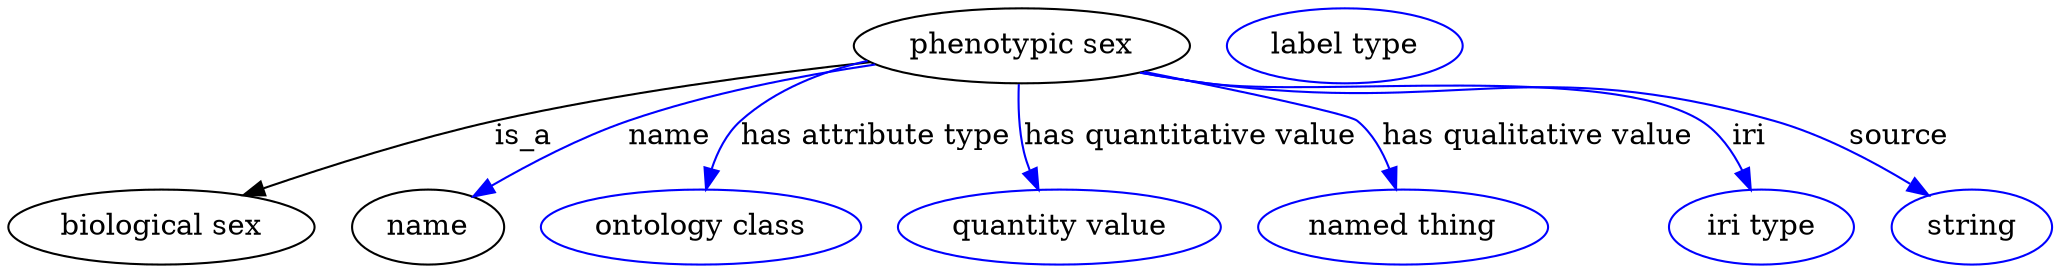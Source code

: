 digraph {
	graph [bb="0,0,980.79,123"];
	node [label="\N"];
	"phenotypic sex"	[height=0.5,
		label="phenotypic sex",
		pos="486.44,105",
		width=2.2387];
	"biological sex"	[height=0.5,
		pos="73.443,18",
		width=2.0401];
	"phenotypic sex" -> "biological sex"	[label=is_a,
		lp="247.44,61.5",
		pos="e,112.73,33.279 413.63,97.156 362.76,91.59 293.48,82.437 233.44,69 195.64,60.54 153.9,47.362 122.53,36.658"];
	name	[height=0.5,
		pos="201.44,18",
		width=1.011];
	"phenotypic sex" -> name	[color=blue,
		label=name,
		lp="317.44,61.5",
		pos="e,223.1,32.671 416.05,96.034 379.93,90.685 335.62,82.147 297.44,69 274.49,61.096 250.26,48.438 231.88,37.836",
		style=solid];
	"has attribute type"	[color=blue,
		height=0.5,
		label="ontology class",
		pos="332.44,18",
		width=2.1304];
	"phenotypic sex" -> "has attribute type"	[color=blue,
		label="has attribute type",
		lp="416.44,61.5",
		pos="e,334.85,36.104 412.34,97.778 390.61,92.755 368.21,84.027 351.44,69 344.68,62.942 340.32,54.221 337.5,45.753",
		style=solid];
	"has quantitative value"	[color=blue,
		height=0.5,
		label="quantity value",
		pos="504.44,18",
		width=2.1484];
	"phenotypic sex" -> "has quantitative value"	[color=blue,
		label="has quantitative value",
		lp="567.44,61.5",
		pos="e,494.42,35.892 484.98,86.643 484.6,76.915 484.88,64.636 487.44,54 488.14,51.106 489.1,48.171 490.21,45.296",
		style=solid];
	"has qualitative value"	[color=blue,
		height=0.5,
		label="named thing",
		pos="669.44,18",
		width=1.9318];
	"phenotypic sex" -> "has qualitative value"	[color=blue,
		label="has qualitative value",
		lp="733.94,61.5",
		pos="e,666.06,36.279 545.15,92.535 589.45,83.675 643.32,72.371 647.44,69 654.62,63.134 659.53,54.457 662.85,45.972",
		style=solid];
	iri	[color=blue,
		height=0.5,
		label="iri type",
		pos="841.44,18",
		width=1.2277];
	"phenotypic sex" -> iri	[color=blue,
		label=iri,
		lp="835.44,61.5",
		pos="e,836.31,35.894 543.26,92.157 553.92,90.217 565,88.39 575.44,87 627.8,80.034 767.71,97.079 812.44,69 821.27,63.457 827.71,54.176 \
832.25,45.106",
		style=solid];
	source	[color=blue,
		height=0.5,
		label=string,
		pos="942.44,18",
		width=1.0652];
	"phenotypic sex" -> source	[color=blue,
		label=source,
		lp="907.44,61.5",
		pos="e,921.64,33.239 543.25,92.074 553.91,90.142 564.99,88.339 575.44,87 695.61,71.606 730.85,101.93 847.44,69 870.66,62.443 894.69,49.734 \
912.77,38.771",
		style=solid];
	attribute_name	[color=blue,
		height=0.5,
		label="label type",
		pos="641.44,105",
		width=1.5707];
}
